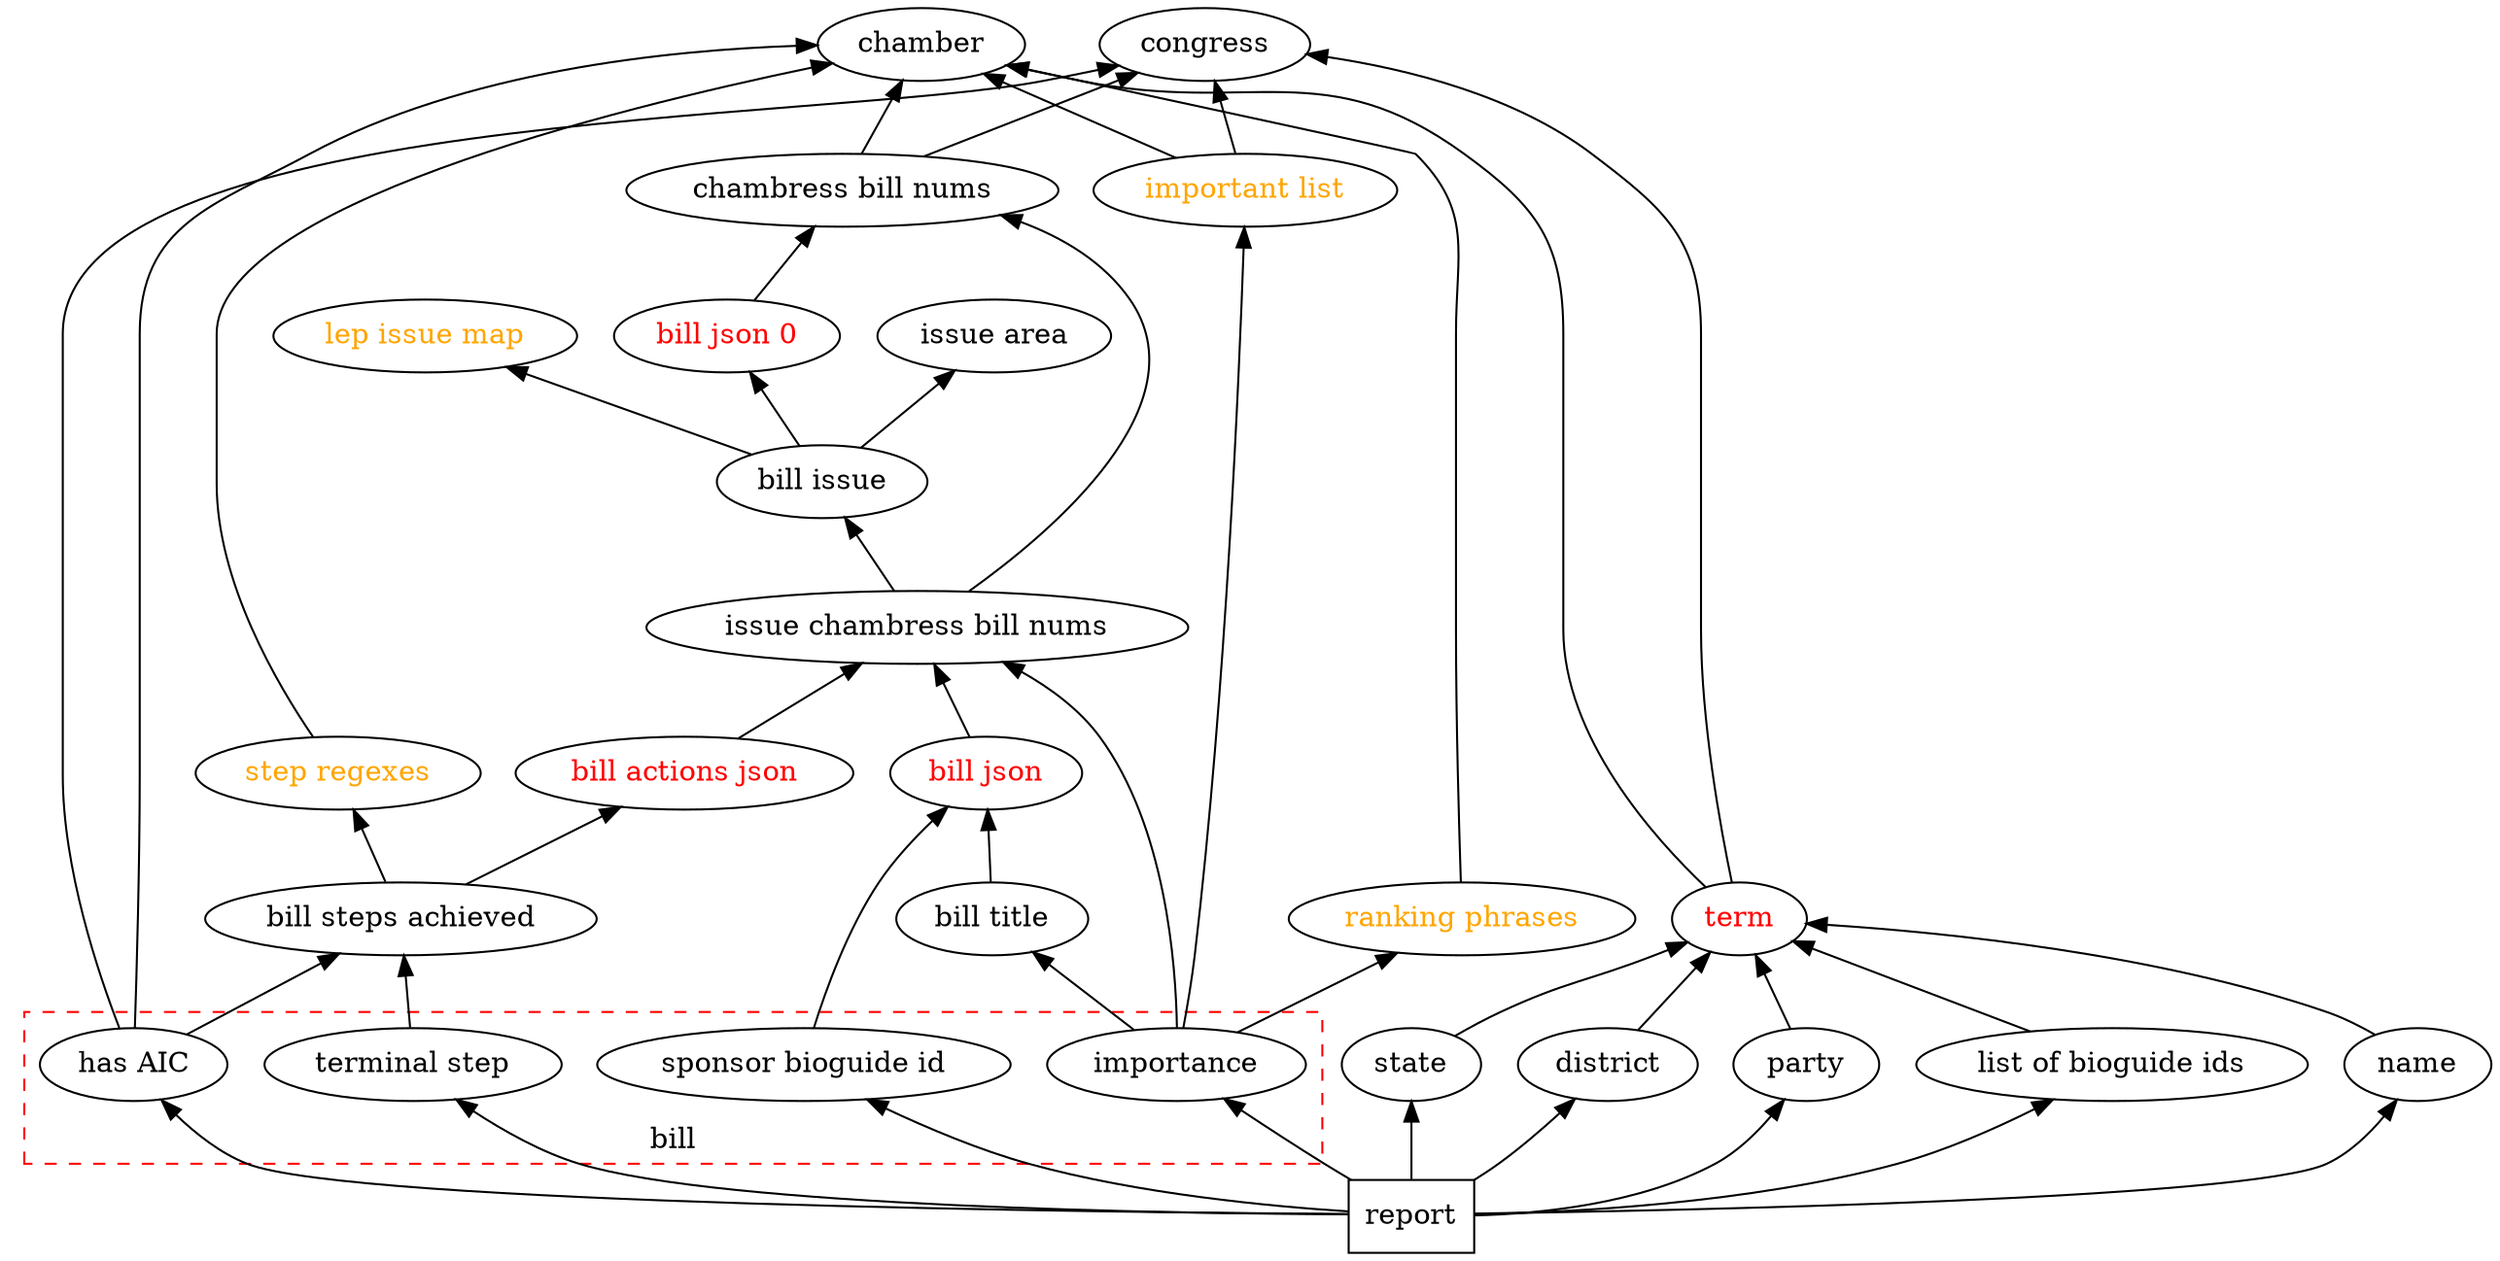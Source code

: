 digraph {
  rankdir = "BT";
  report [shape = rect;];
  "important list" [fontcolor = orange;];
  "ranking phrases" [fontcolor = orange;];
  "step regexes" [fontcolor = orange;];
  "lep issue map" [fontcolor = orange;];
  "bill json 0" [fontcolor = red;];
  "bill json" [fontcolor = red;];
  "bill actions json" [fontcolor = red;];
  term [fontcolor = red;];
  // member json
  
  report -> importance;
  report -> {"sponsor bioguide id" "has AIC" "terminal step" "list of bioguide ids" "name" "state" "district" "party"};
  {"list of bioguide ids" "name" "state" "district" "party"} -> term;
  importance -> {"important list" "ranking phrases" "bill title" "issue chambress bill nums"};
  "important list" -> {congress chamber};
  "ranking phrases" -> chamber;
  "chambress bill nums" -> {congress chamber};
  "bill json 0" -> "chambress bill nums";
  "issue chambress bill nums" -> {"chambress bill nums" "bill issue"};
  "bill issue" -> {"bill json 0" "issue area" "lep issue map"};
  {"bill json" "bill actions json"} -> "issue chambress bill nums";
  "step regexes" -> chamber;
  term -> {congress chamber};
  {"bill title" "sponsor bioguide id"} -> "bill json";
  "has AIC" -> {congress chamber "bill steps achieved"};
  "terminal step" -> "bill steps achieved";
  "bill steps achieved" -> {"bill actions json" "step regexes"};
  
  subgraph cluster_bill {
    style = dashed;
    fillcolor = white;
    color = red;
    label = "bill";
    
    importance;
    "sponsor bioguide id";
    "has AIC";
    "terminal step";
  }
}